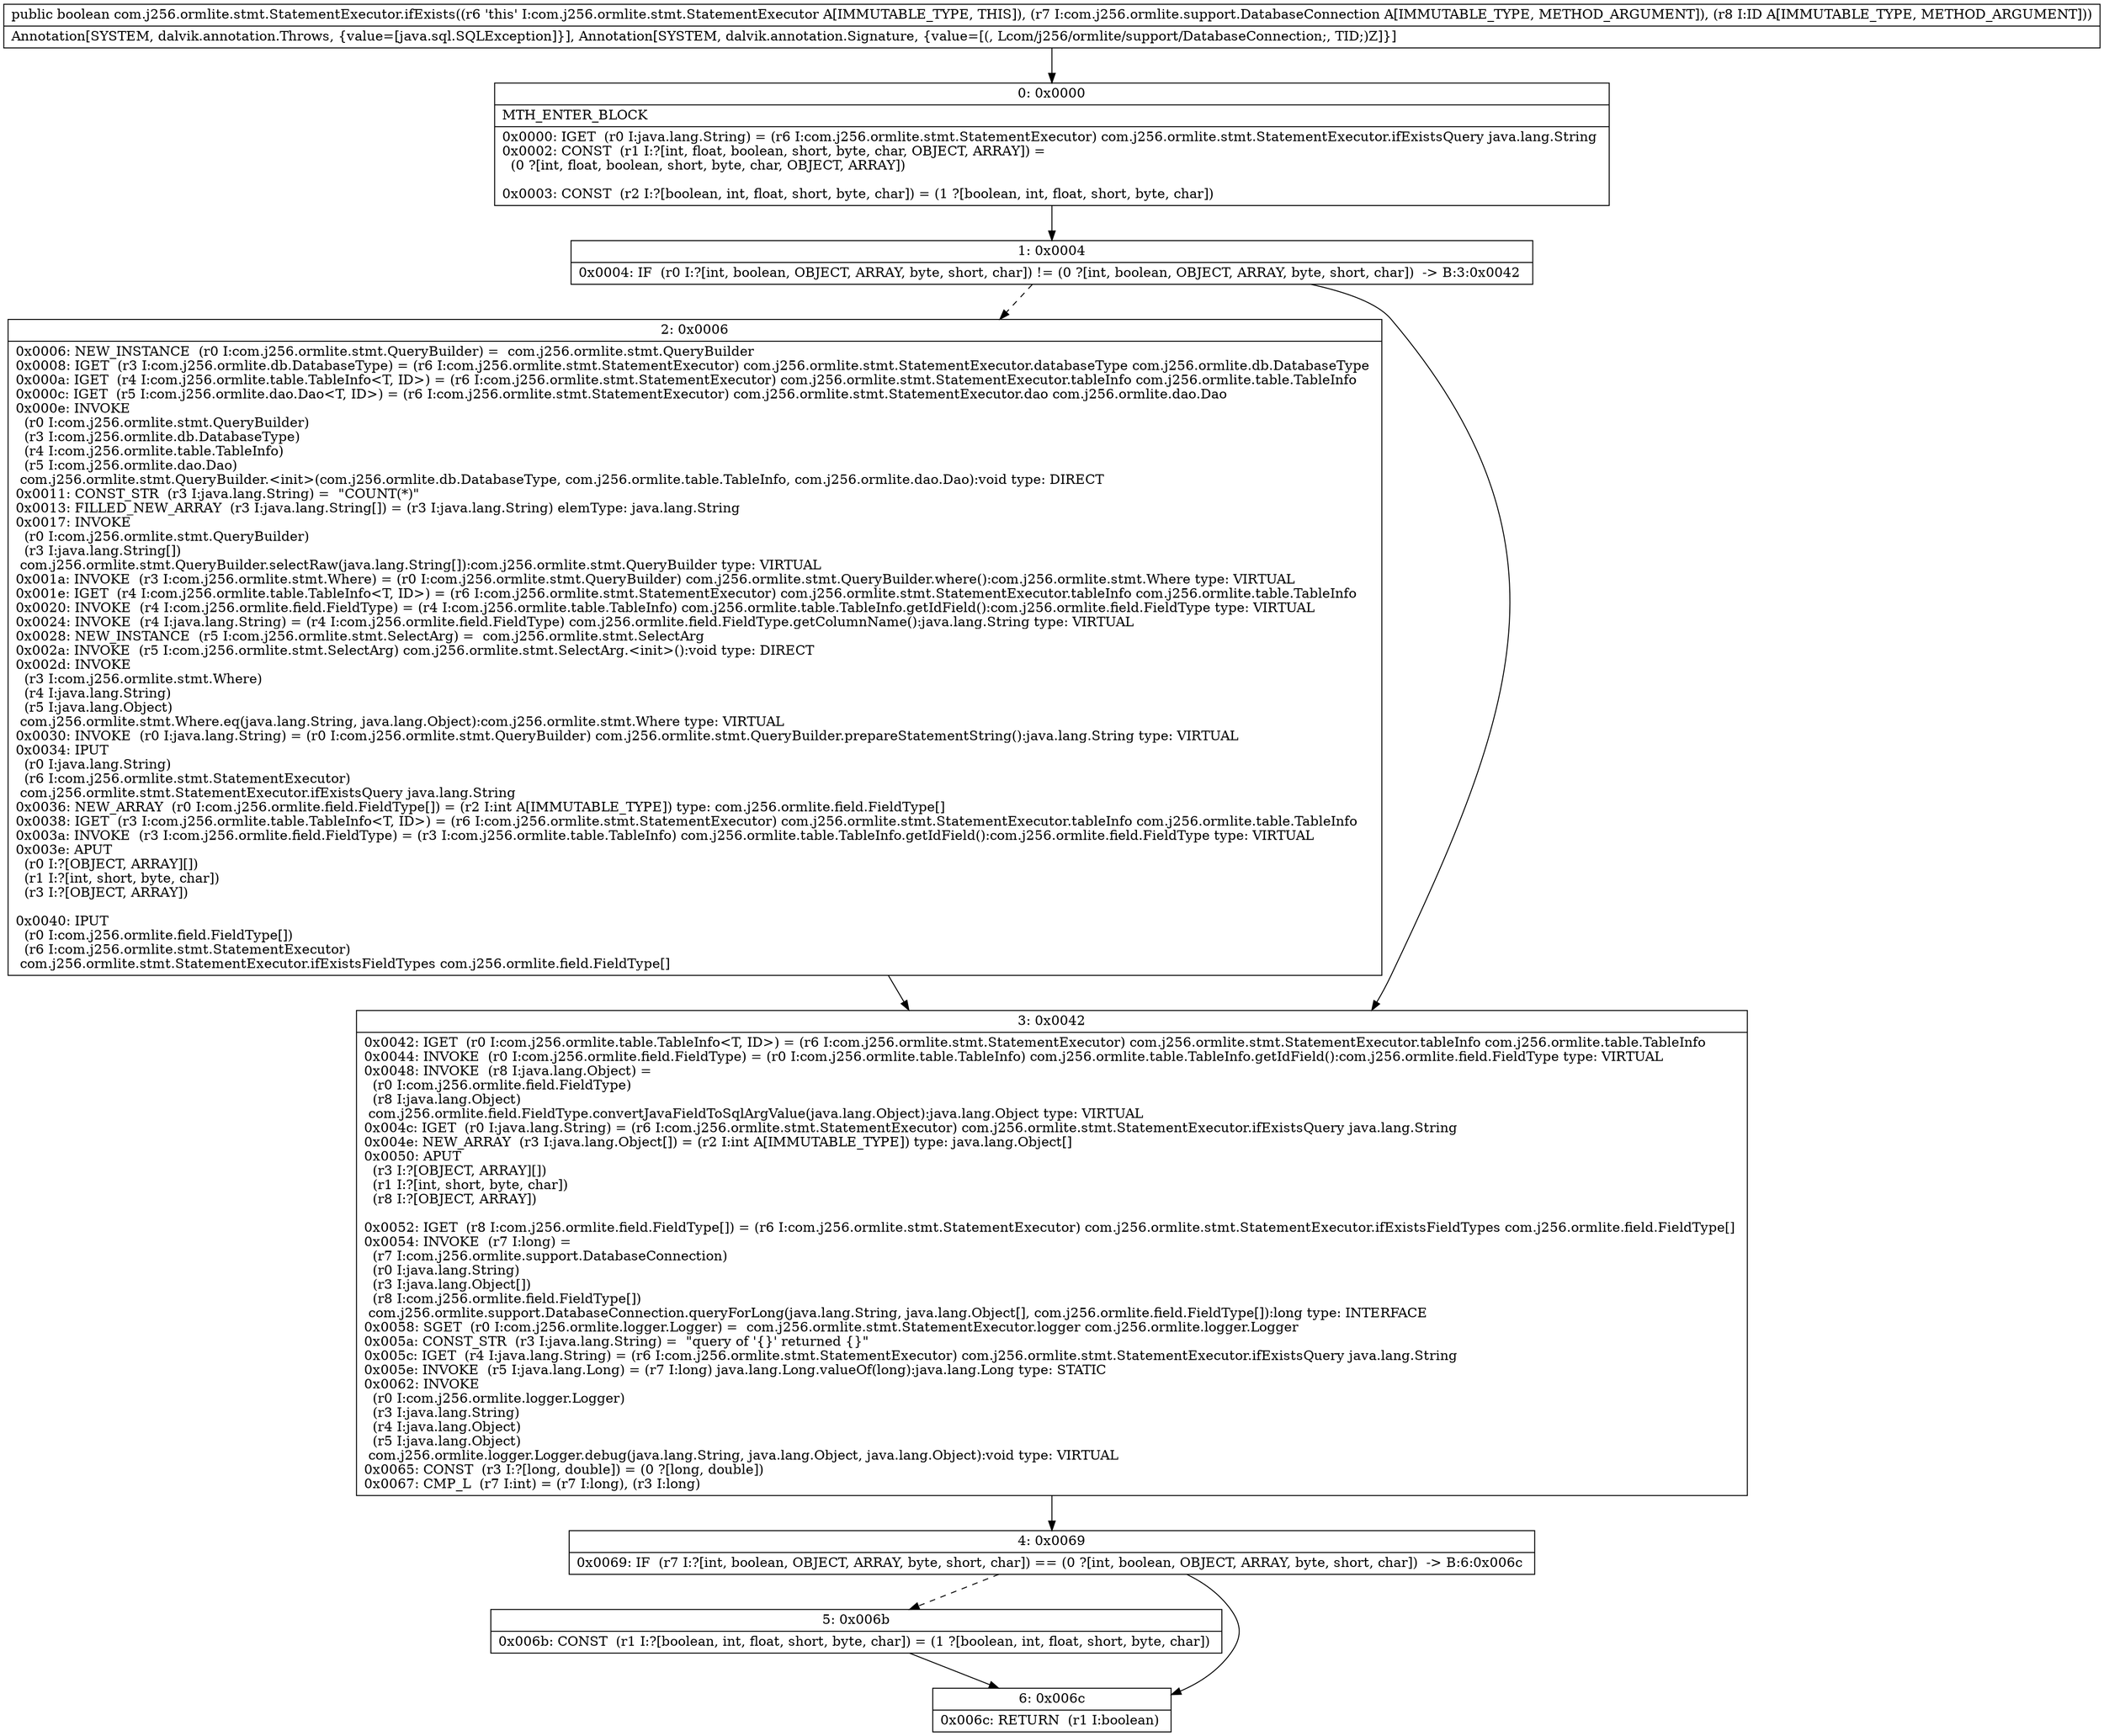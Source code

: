 digraph "CFG forcom.j256.ormlite.stmt.StatementExecutor.ifExists(Lcom\/j256\/ormlite\/support\/DatabaseConnection;Ljava\/lang\/Object;)Z" {
Node_0 [shape=record,label="{0\:\ 0x0000|MTH_ENTER_BLOCK\l|0x0000: IGET  (r0 I:java.lang.String) = (r6 I:com.j256.ormlite.stmt.StatementExecutor) com.j256.ormlite.stmt.StatementExecutor.ifExistsQuery java.lang.String \l0x0002: CONST  (r1 I:?[int, float, boolean, short, byte, char, OBJECT, ARRAY]) = \l  (0 ?[int, float, boolean, short, byte, char, OBJECT, ARRAY])\l \l0x0003: CONST  (r2 I:?[boolean, int, float, short, byte, char]) = (1 ?[boolean, int, float, short, byte, char]) \l}"];
Node_1 [shape=record,label="{1\:\ 0x0004|0x0004: IF  (r0 I:?[int, boolean, OBJECT, ARRAY, byte, short, char]) != (0 ?[int, boolean, OBJECT, ARRAY, byte, short, char])  \-\> B:3:0x0042 \l}"];
Node_2 [shape=record,label="{2\:\ 0x0006|0x0006: NEW_INSTANCE  (r0 I:com.j256.ormlite.stmt.QueryBuilder) =  com.j256.ormlite.stmt.QueryBuilder \l0x0008: IGET  (r3 I:com.j256.ormlite.db.DatabaseType) = (r6 I:com.j256.ormlite.stmt.StatementExecutor) com.j256.ormlite.stmt.StatementExecutor.databaseType com.j256.ormlite.db.DatabaseType \l0x000a: IGET  (r4 I:com.j256.ormlite.table.TableInfo\<T, ID\>) = (r6 I:com.j256.ormlite.stmt.StatementExecutor) com.j256.ormlite.stmt.StatementExecutor.tableInfo com.j256.ormlite.table.TableInfo \l0x000c: IGET  (r5 I:com.j256.ormlite.dao.Dao\<T, ID\>) = (r6 I:com.j256.ormlite.stmt.StatementExecutor) com.j256.ormlite.stmt.StatementExecutor.dao com.j256.ormlite.dao.Dao \l0x000e: INVOKE  \l  (r0 I:com.j256.ormlite.stmt.QueryBuilder)\l  (r3 I:com.j256.ormlite.db.DatabaseType)\l  (r4 I:com.j256.ormlite.table.TableInfo)\l  (r5 I:com.j256.ormlite.dao.Dao)\l com.j256.ormlite.stmt.QueryBuilder.\<init\>(com.j256.ormlite.db.DatabaseType, com.j256.ormlite.table.TableInfo, com.j256.ormlite.dao.Dao):void type: DIRECT \l0x0011: CONST_STR  (r3 I:java.lang.String) =  \"COUNT(*)\" \l0x0013: FILLED_NEW_ARRAY  (r3 I:java.lang.String[]) = (r3 I:java.lang.String) elemType: java.lang.String \l0x0017: INVOKE  \l  (r0 I:com.j256.ormlite.stmt.QueryBuilder)\l  (r3 I:java.lang.String[])\l com.j256.ormlite.stmt.QueryBuilder.selectRaw(java.lang.String[]):com.j256.ormlite.stmt.QueryBuilder type: VIRTUAL \l0x001a: INVOKE  (r3 I:com.j256.ormlite.stmt.Where) = (r0 I:com.j256.ormlite.stmt.QueryBuilder) com.j256.ormlite.stmt.QueryBuilder.where():com.j256.ormlite.stmt.Where type: VIRTUAL \l0x001e: IGET  (r4 I:com.j256.ormlite.table.TableInfo\<T, ID\>) = (r6 I:com.j256.ormlite.stmt.StatementExecutor) com.j256.ormlite.stmt.StatementExecutor.tableInfo com.j256.ormlite.table.TableInfo \l0x0020: INVOKE  (r4 I:com.j256.ormlite.field.FieldType) = (r4 I:com.j256.ormlite.table.TableInfo) com.j256.ormlite.table.TableInfo.getIdField():com.j256.ormlite.field.FieldType type: VIRTUAL \l0x0024: INVOKE  (r4 I:java.lang.String) = (r4 I:com.j256.ormlite.field.FieldType) com.j256.ormlite.field.FieldType.getColumnName():java.lang.String type: VIRTUAL \l0x0028: NEW_INSTANCE  (r5 I:com.j256.ormlite.stmt.SelectArg) =  com.j256.ormlite.stmt.SelectArg \l0x002a: INVOKE  (r5 I:com.j256.ormlite.stmt.SelectArg) com.j256.ormlite.stmt.SelectArg.\<init\>():void type: DIRECT \l0x002d: INVOKE  \l  (r3 I:com.j256.ormlite.stmt.Where)\l  (r4 I:java.lang.String)\l  (r5 I:java.lang.Object)\l com.j256.ormlite.stmt.Where.eq(java.lang.String, java.lang.Object):com.j256.ormlite.stmt.Where type: VIRTUAL \l0x0030: INVOKE  (r0 I:java.lang.String) = (r0 I:com.j256.ormlite.stmt.QueryBuilder) com.j256.ormlite.stmt.QueryBuilder.prepareStatementString():java.lang.String type: VIRTUAL \l0x0034: IPUT  \l  (r0 I:java.lang.String)\l  (r6 I:com.j256.ormlite.stmt.StatementExecutor)\l com.j256.ormlite.stmt.StatementExecutor.ifExistsQuery java.lang.String \l0x0036: NEW_ARRAY  (r0 I:com.j256.ormlite.field.FieldType[]) = (r2 I:int A[IMMUTABLE_TYPE]) type: com.j256.ormlite.field.FieldType[] \l0x0038: IGET  (r3 I:com.j256.ormlite.table.TableInfo\<T, ID\>) = (r6 I:com.j256.ormlite.stmt.StatementExecutor) com.j256.ormlite.stmt.StatementExecutor.tableInfo com.j256.ormlite.table.TableInfo \l0x003a: INVOKE  (r3 I:com.j256.ormlite.field.FieldType) = (r3 I:com.j256.ormlite.table.TableInfo) com.j256.ormlite.table.TableInfo.getIdField():com.j256.ormlite.field.FieldType type: VIRTUAL \l0x003e: APUT  \l  (r0 I:?[OBJECT, ARRAY][])\l  (r1 I:?[int, short, byte, char])\l  (r3 I:?[OBJECT, ARRAY])\l \l0x0040: IPUT  \l  (r0 I:com.j256.ormlite.field.FieldType[])\l  (r6 I:com.j256.ormlite.stmt.StatementExecutor)\l com.j256.ormlite.stmt.StatementExecutor.ifExistsFieldTypes com.j256.ormlite.field.FieldType[] \l}"];
Node_3 [shape=record,label="{3\:\ 0x0042|0x0042: IGET  (r0 I:com.j256.ormlite.table.TableInfo\<T, ID\>) = (r6 I:com.j256.ormlite.stmt.StatementExecutor) com.j256.ormlite.stmt.StatementExecutor.tableInfo com.j256.ormlite.table.TableInfo \l0x0044: INVOKE  (r0 I:com.j256.ormlite.field.FieldType) = (r0 I:com.j256.ormlite.table.TableInfo) com.j256.ormlite.table.TableInfo.getIdField():com.j256.ormlite.field.FieldType type: VIRTUAL \l0x0048: INVOKE  (r8 I:java.lang.Object) = \l  (r0 I:com.j256.ormlite.field.FieldType)\l  (r8 I:java.lang.Object)\l com.j256.ormlite.field.FieldType.convertJavaFieldToSqlArgValue(java.lang.Object):java.lang.Object type: VIRTUAL \l0x004c: IGET  (r0 I:java.lang.String) = (r6 I:com.j256.ormlite.stmt.StatementExecutor) com.j256.ormlite.stmt.StatementExecutor.ifExistsQuery java.lang.String \l0x004e: NEW_ARRAY  (r3 I:java.lang.Object[]) = (r2 I:int A[IMMUTABLE_TYPE]) type: java.lang.Object[] \l0x0050: APUT  \l  (r3 I:?[OBJECT, ARRAY][])\l  (r1 I:?[int, short, byte, char])\l  (r8 I:?[OBJECT, ARRAY])\l \l0x0052: IGET  (r8 I:com.j256.ormlite.field.FieldType[]) = (r6 I:com.j256.ormlite.stmt.StatementExecutor) com.j256.ormlite.stmt.StatementExecutor.ifExistsFieldTypes com.j256.ormlite.field.FieldType[] \l0x0054: INVOKE  (r7 I:long) = \l  (r7 I:com.j256.ormlite.support.DatabaseConnection)\l  (r0 I:java.lang.String)\l  (r3 I:java.lang.Object[])\l  (r8 I:com.j256.ormlite.field.FieldType[])\l com.j256.ormlite.support.DatabaseConnection.queryForLong(java.lang.String, java.lang.Object[], com.j256.ormlite.field.FieldType[]):long type: INTERFACE \l0x0058: SGET  (r0 I:com.j256.ormlite.logger.Logger) =  com.j256.ormlite.stmt.StatementExecutor.logger com.j256.ormlite.logger.Logger \l0x005a: CONST_STR  (r3 I:java.lang.String) =  \"query of '\{\}' returned \{\}\" \l0x005c: IGET  (r4 I:java.lang.String) = (r6 I:com.j256.ormlite.stmt.StatementExecutor) com.j256.ormlite.stmt.StatementExecutor.ifExistsQuery java.lang.String \l0x005e: INVOKE  (r5 I:java.lang.Long) = (r7 I:long) java.lang.Long.valueOf(long):java.lang.Long type: STATIC \l0x0062: INVOKE  \l  (r0 I:com.j256.ormlite.logger.Logger)\l  (r3 I:java.lang.String)\l  (r4 I:java.lang.Object)\l  (r5 I:java.lang.Object)\l com.j256.ormlite.logger.Logger.debug(java.lang.String, java.lang.Object, java.lang.Object):void type: VIRTUAL \l0x0065: CONST  (r3 I:?[long, double]) = (0 ?[long, double]) \l0x0067: CMP_L  (r7 I:int) = (r7 I:long), (r3 I:long) \l}"];
Node_4 [shape=record,label="{4\:\ 0x0069|0x0069: IF  (r7 I:?[int, boolean, OBJECT, ARRAY, byte, short, char]) == (0 ?[int, boolean, OBJECT, ARRAY, byte, short, char])  \-\> B:6:0x006c \l}"];
Node_5 [shape=record,label="{5\:\ 0x006b|0x006b: CONST  (r1 I:?[boolean, int, float, short, byte, char]) = (1 ?[boolean, int, float, short, byte, char]) \l}"];
Node_6 [shape=record,label="{6\:\ 0x006c|0x006c: RETURN  (r1 I:boolean) \l}"];
MethodNode[shape=record,label="{public boolean com.j256.ormlite.stmt.StatementExecutor.ifExists((r6 'this' I:com.j256.ormlite.stmt.StatementExecutor A[IMMUTABLE_TYPE, THIS]), (r7 I:com.j256.ormlite.support.DatabaseConnection A[IMMUTABLE_TYPE, METHOD_ARGUMENT]), (r8 I:ID A[IMMUTABLE_TYPE, METHOD_ARGUMENT]))  | Annotation[SYSTEM, dalvik.annotation.Throws, \{value=[java.sql.SQLException]\}], Annotation[SYSTEM, dalvik.annotation.Signature, \{value=[(, Lcom\/j256\/ormlite\/support\/DatabaseConnection;, TID;)Z]\}]\l}"];
MethodNode -> Node_0;
Node_0 -> Node_1;
Node_1 -> Node_2[style=dashed];
Node_1 -> Node_3;
Node_2 -> Node_3;
Node_3 -> Node_4;
Node_4 -> Node_5[style=dashed];
Node_4 -> Node_6;
Node_5 -> Node_6;
}

